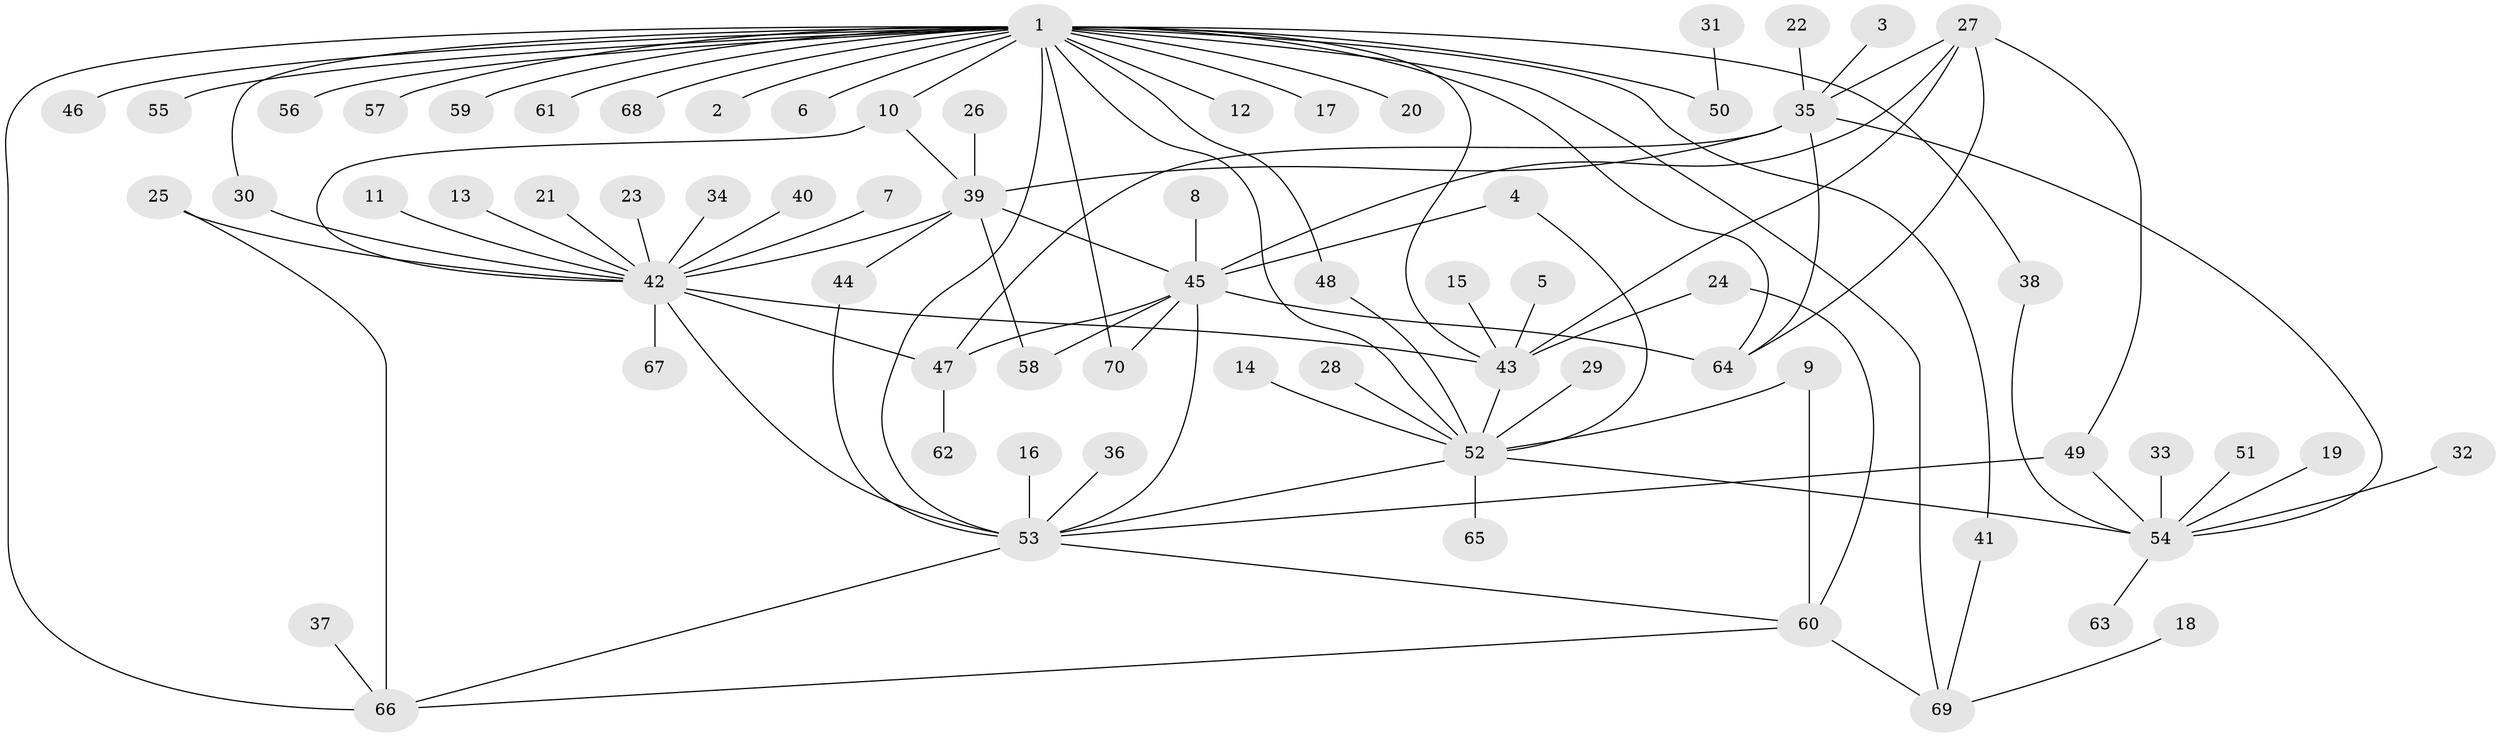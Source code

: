 // original degree distribution, {17: 0.007194244604316547, 13: 0.007194244604316547, 9: 0.014388489208633094, 12: 0.007194244604316547, 3: 0.1079136690647482, 1: 0.5467625899280576, 2: 0.17266187050359713, 7: 0.02158273381294964, 6: 0.03597122302158273, 4: 0.04316546762589928, 8: 0.007194244604316547, 10: 0.014388489208633094, 5: 0.014388489208633094}
// Generated by graph-tools (version 1.1) at 2025/26/03/09/25 03:26:03]
// undirected, 70 vertices, 99 edges
graph export_dot {
graph [start="1"]
  node [color=gray90,style=filled];
  1;
  2;
  3;
  4;
  5;
  6;
  7;
  8;
  9;
  10;
  11;
  12;
  13;
  14;
  15;
  16;
  17;
  18;
  19;
  20;
  21;
  22;
  23;
  24;
  25;
  26;
  27;
  28;
  29;
  30;
  31;
  32;
  33;
  34;
  35;
  36;
  37;
  38;
  39;
  40;
  41;
  42;
  43;
  44;
  45;
  46;
  47;
  48;
  49;
  50;
  51;
  52;
  53;
  54;
  55;
  56;
  57;
  58;
  59;
  60;
  61;
  62;
  63;
  64;
  65;
  66;
  67;
  68;
  69;
  70;
  1 -- 2 [weight=1.0];
  1 -- 6 [weight=1.0];
  1 -- 10 [weight=1.0];
  1 -- 12 [weight=1.0];
  1 -- 17 [weight=1.0];
  1 -- 20 [weight=1.0];
  1 -- 30 [weight=1.0];
  1 -- 38 [weight=1.0];
  1 -- 41 [weight=1.0];
  1 -- 43 [weight=1.0];
  1 -- 46 [weight=1.0];
  1 -- 48 [weight=1.0];
  1 -- 50 [weight=1.0];
  1 -- 52 [weight=1.0];
  1 -- 53 [weight=2.0];
  1 -- 55 [weight=1.0];
  1 -- 56 [weight=1.0];
  1 -- 57 [weight=1.0];
  1 -- 59 [weight=1.0];
  1 -- 61 [weight=1.0];
  1 -- 64 [weight=1.0];
  1 -- 66 [weight=1.0];
  1 -- 68 [weight=1.0];
  1 -- 69 [weight=1.0];
  1 -- 70 [weight=1.0];
  3 -- 35 [weight=1.0];
  4 -- 45 [weight=1.0];
  4 -- 52 [weight=1.0];
  5 -- 43 [weight=1.0];
  7 -- 42 [weight=1.0];
  8 -- 45 [weight=1.0];
  9 -- 52 [weight=1.0];
  9 -- 60 [weight=1.0];
  10 -- 39 [weight=1.0];
  10 -- 42 [weight=1.0];
  11 -- 42 [weight=1.0];
  13 -- 42 [weight=1.0];
  14 -- 52 [weight=1.0];
  15 -- 43 [weight=1.0];
  16 -- 53 [weight=1.0];
  18 -- 69 [weight=1.0];
  19 -- 54 [weight=1.0];
  21 -- 42 [weight=1.0];
  22 -- 35 [weight=1.0];
  23 -- 42 [weight=1.0];
  24 -- 43 [weight=1.0];
  24 -- 60 [weight=1.0];
  25 -- 42 [weight=1.0];
  25 -- 66 [weight=1.0];
  26 -- 39 [weight=1.0];
  27 -- 35 [weight=1.0];
  27 -- 43 [weight=1.0];
  27 -- 45 [weight=1.0];
  27 -- 49 [weight=1.0];
  27 -- 64 [weight=1.0];
  28 -- 52 [weight=1.0];
  29 -- 52 [weight=1.0];
  30 -- 42 [weight=1.0];
  31 -- 50 [weight=1.0];
  32 -- 54 [weight=1.0];
  33 -- 54 [weight=1.0];
  34 -- 42 [weight=1.0];
  35 -- 39 [weight=1.0];
  35 -- 47 [weight=1.0];
  35 -- 54 [weight=1.0];
  35 -- 64 [weight=1.0];
  36 -- 53 [weight=1.0];
  37 -- 66 [weight=1.0];
  38 -- 54 [weight=1.0];
  39 -- 42 [weight=1.0];
  39 -- 44 [weight=1.0];
  39 -- 45 [weight=1.0];
  39 -- 58 [weight=1.0];
  40 -- 42 [weight=1.0];
  41 -- 69 [weight=1.0];
  42 -- 43 [weight=1.0];
  42 -- 47 [weight=1.0];
  42 -- 53 [weight=1.0];
  42 -- 67 [weight=1.0];
  43 -- 52 [weight=1.0];
  44 -- 53 [weight=1.0];
  45 -- 47 [weight=1.0];
  45 -- 53 [weight=1.0];
  45 -- 58 [weight=1.0];
  45 -- 64 [weight=1.0];
  45 -- 70 [weight=1.0];
  47 -- 62 [weight=1.0];
  48 -- 52 [weight=1.0];
  49 -- 53 [weight=1.0];
  49 -- 54 [weight=1.0];
  51 -- 54 [weight=1.0];
  52 -- 53 [weight=1.0];
  52 -- 54 [weight=1.0];
  52 -- 65 [weight=1.0];
  53 -- 60 [weight=1.0];
  53 -- 66 [weight=1.0];
  54 -- 63 [weight=1.0];
  60 -- 66 [weight=1.0];
  60 -- 69 [weight=1.0];
}
